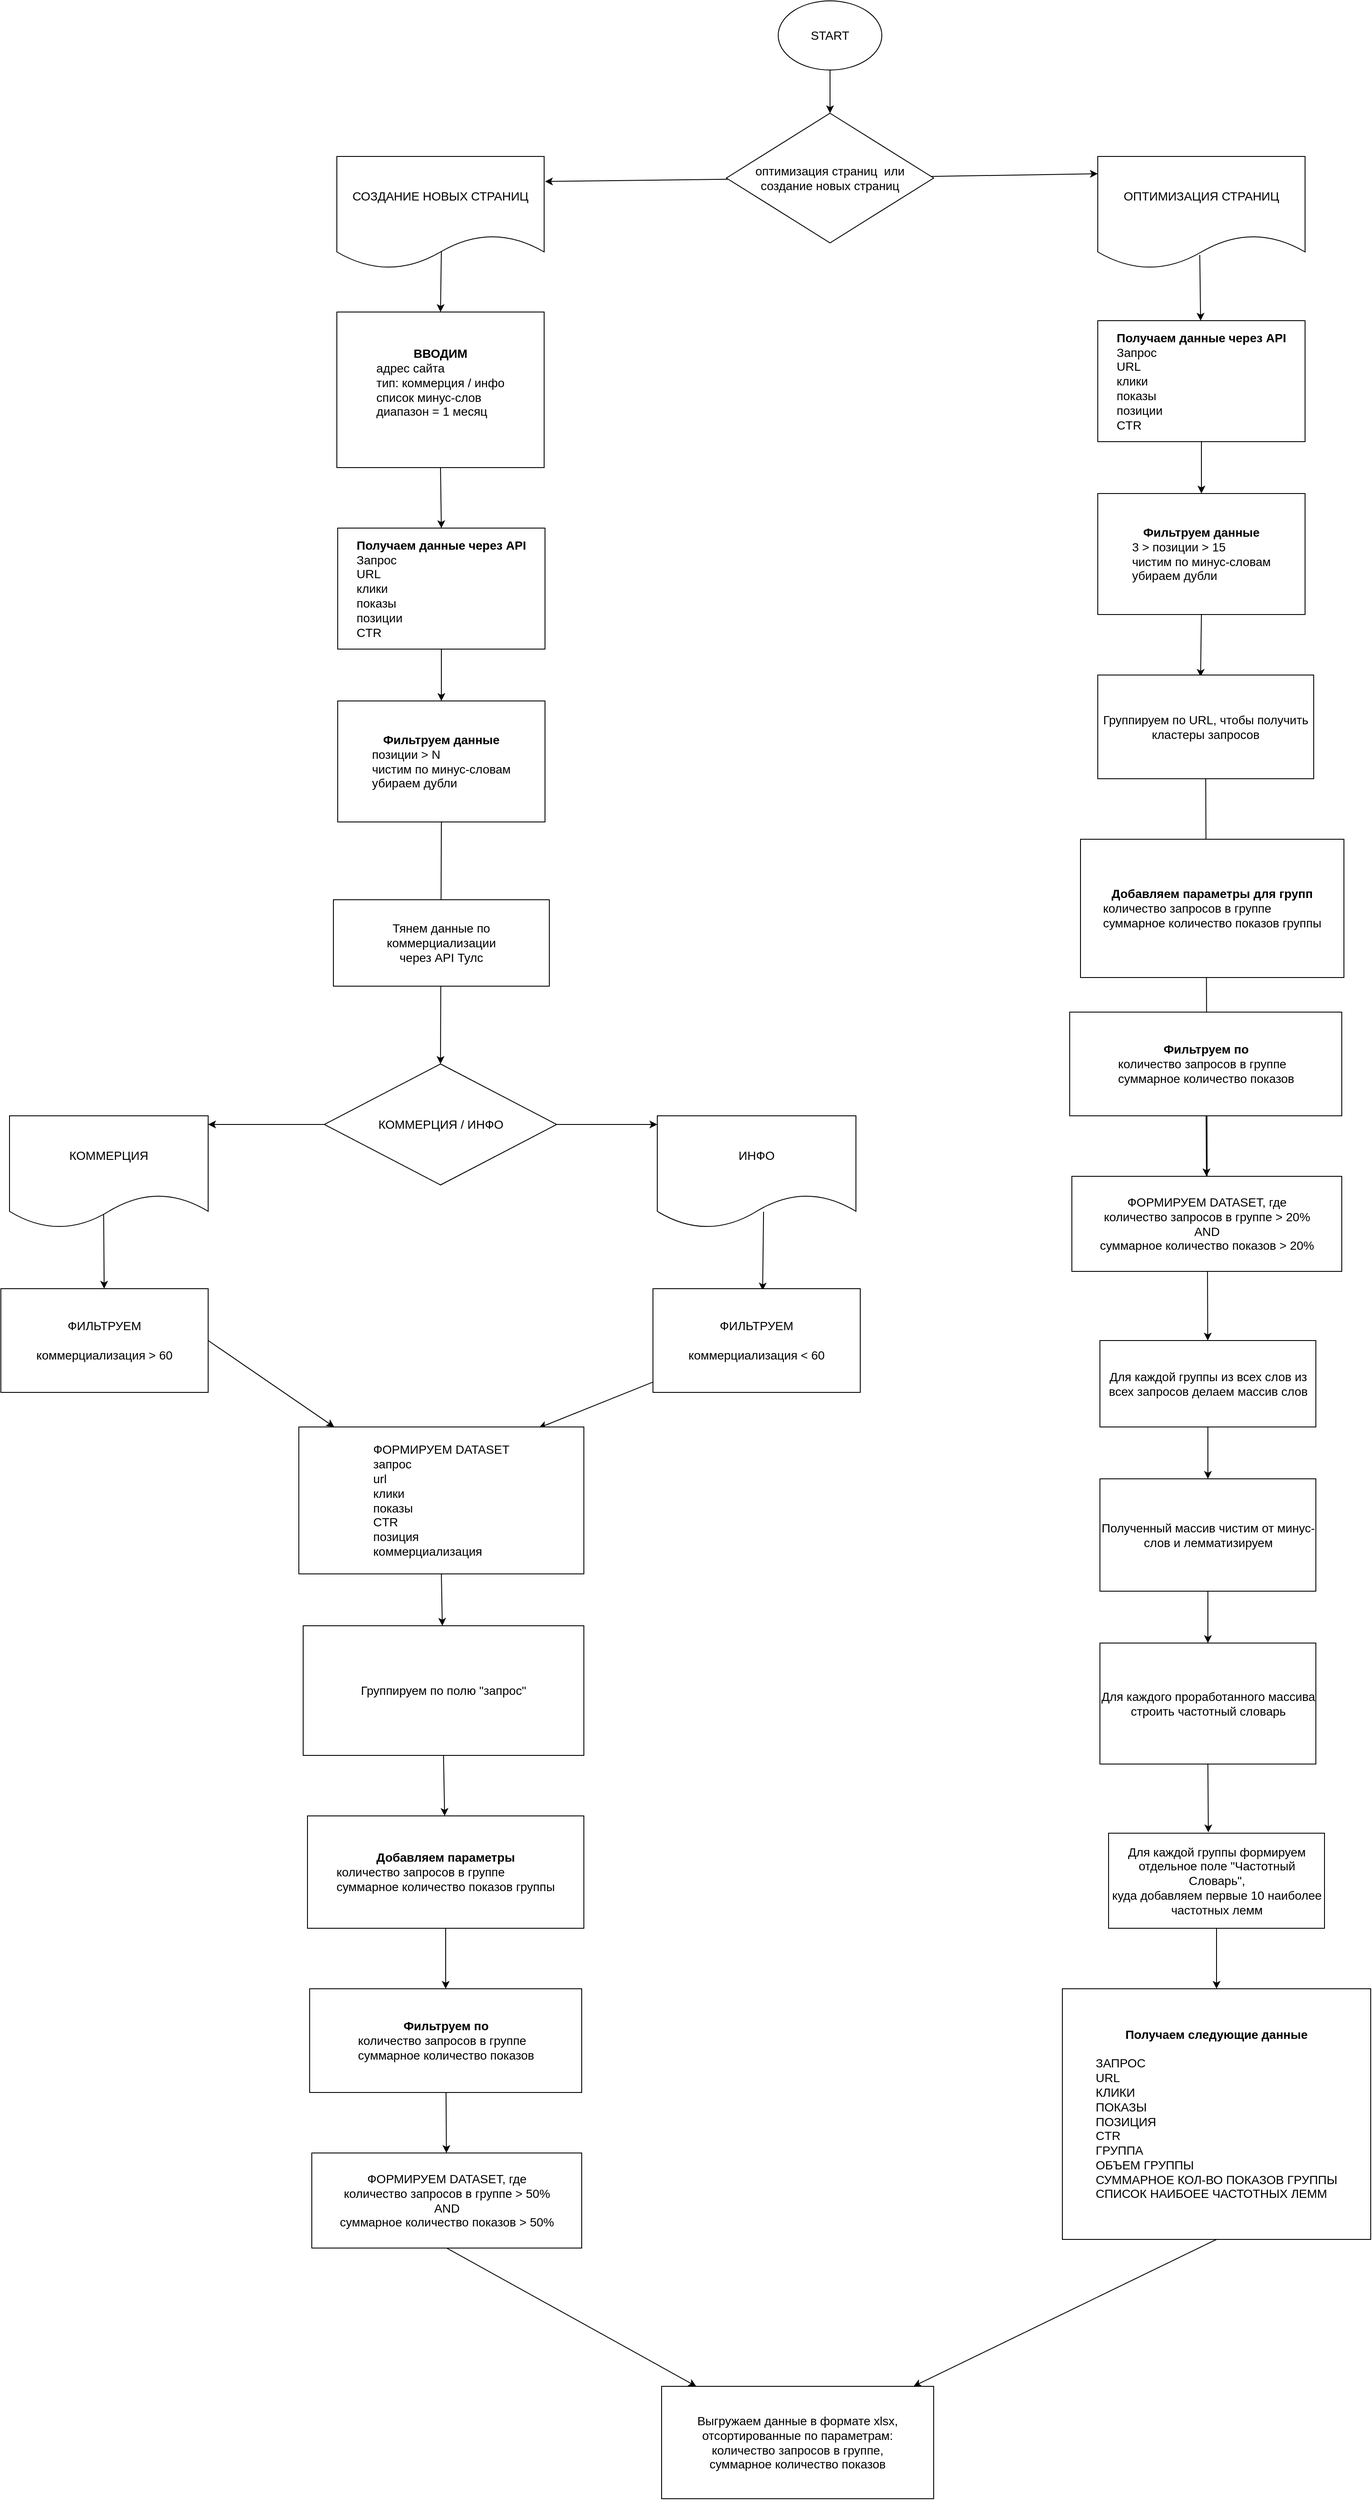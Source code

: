 <mxfile>
    <diagram id="Huq5wQamtcnrG-jlLfPv" name="Page-1">
        <mxGraphModel dx="2066" dy="787" grid="1" gridSize="10" guides="1" tooltips="1" connect="1" arrows="1" fold="1" page="1" pageScale="1" pageWidth="850" pageHeight="1100" math="0" shadow="0">
            <root>
                <mxCell id="0"/>
                <mxCell id="1" parent="0"/>
                <mxCell id="5" style="edgeStyle=none;html=1;exitX=0.5;exitY=1;exitDx=0;exitDy=0;entryX=0.5;entryY=0;entryDx=0;entryDy=0;" edge="1" parent="1" source="3" target="4">
                    <mxGeometry relative="1" as="geometry"/>
                </mxCell>
                <mxCell id="3" value="&lt;font style=&quot;font-size: 14px;&quot;&gt;START&lt;/font&gt;" style="ellipse;whiteSpace=wrap;html=1;" vertex="1" parent="1">
                    <mxGeometry x="310" y="30" width="120" height="80" as="geometry"/>
                </mxCell>
                <mxCell id="8" style="edgeStyle=none;html=1;entryX=1;entryY=0.325;entryDx=0;entryDy=0;entryPerimeter=0;fontSize=14;" edge="1" parent="1" source="4">
                    <mxGeometry relative="1" as="geometry">
                        <mxPoint x="40" y="239" as="targetPoint"/>
                        <Array as="points"/>
                    </mxGeometry>
                </mxCell>
                <mxCell id="9" style="edgeStyle=none;html=1;entryX=0;entryY=0.25;entryDx=0;entryDy=0;fontSize=14;" edge="1" parent="1" source="4">
                    <mxGeometry relative="1" as="geometry">
                        <mxPoint x="680" y="230" as="targetPoint"/>
                    </mxGeometry>
                </mxCell>
                <mxCell id="4" value="&lt;font style=&quot;font-size: 14px;&quot;&gt;оптимизация страниц&amp;nbsp; или&lt;br&gt;создание новых страниц&lt;/font&gt;" style="rhombus;whiteSpace=wrap;html=1;" vertex="1" parent="1">
                    <mxGeometry x="250" y="160" width="240" height="150" as="geometry"/>
                </mxCell>
                <mxCell id="11" style="edgeStyle=none;html=1;exitX=0.5;exitY=1;exitDx=0;exitDy=0;entryX=0.5;entryY=0;entryDx=0;entryDy=0;fontSize=14;" edge="1" parent="1" target="10">
                    <mxGeometry relative="1" as="geometry">
                        <mxPoint x="-80" y="320" as="sourcePoint"/>
                    </mxGeometry>
                </mxCell>
                <mxCell id="14" style="edgeStyle=none;html=1;exitX=0.5;exitY=1;exitDx=0;exitDy=0;entryX=0.5;entryY=0;entryDx=0;entryDy=0;fontSize=14;" edge="1" parent="1" source="10" target="13">
                    <mxGeometry relative="1" as="geometry"/>
                </mxCell>
                <mxCell id="10" value="&lt;b&gt;ВВОДИМ&lt;br&gt;&lt;/b&gt;&lt;div style=&quot;text-align: left;&quot;&gt;&lt;span style=&quot;background-color: initial;&quot;&gt;адрес сайта&lt;/span&gt;&lt;/div&gt;&lt;div style=&quot;text-align: left;&quot;&gt;&lt;span style=&quot;background-color: initial;&quot;&gt;тип: коммерция / инфо&lt;/span&gt;&lt;/div&gt;&lt;div style=&quot;text-align: left;&quot;&gt;&lt;span style=&quot;background-color: initial;&quot;&gt;список минус-слов&lt;/span&gt;&lt;/div&gt;&lt;div style=&quot;text-align: left;&quot;&gt;&lt;span style=&quot;background-color: initial;&quot;&gt;диапазон = 1 месяц&lt;/span&gt;&lt;/div&gt;&lt;div style=&quot;text-align: left;&quot;&gt;&lt;span style=&quot;background-color: initial;&quot;&gt;&lt;br&gt;&lt;/span&gt;&lt;/div&gt;" style="rounded=0;whiteSpace=wrap;html=1;fontSize=14;" vertex="1" parent="1">
                    <mxGeometry x="-201" y="390" width="240" height="180" as="geometry"/>
                </mxCell>
                <mxCell id="16" style="edgeStyle=none;html=1;entryX=0.5;entryY=0;entryDx=0;entryDy=0;fontSize=14;" edge="1" parent="1" source="13" target="15">
                    <mxGeometry relative="1" as="geometry"/>
                </mxCell>
                <mxCell id="13" value="&lt;b&gt;Получаем данные через API&lt;br&gt;&lt;/b&gt;&lt;div style=&quot;text-align: left;&quot;&gt;&lt;span style=&quot;background-color: initial;&quot;&gt;Запрос&lt;/span&gt;&lt;/div&gt;&lt;div style=&quot;text-align: left;&quot;&gt;&lt;span style=&quot;background-color: initial;&quot;&gt;URL&lt;/span&gt;&lt;/div&gt;&lt;div style=&quot;text-align: left;&quot;&gt;&lt;span style=&quot;background-color: initial;&quot;&gt;клики&lt;/span&gt;&lt;/div&gt;&lt;div style=&quot;text-align: left;&quot;&gt;&lt;span style=&quot;background-color: initial;&quot;&gt;показы&lt;/span&gt;&lt;/div&gt;&lt;div style=&quot;text-align: left;&quot;&gt;&lt;span style=&quot;background-color: initial;&quot;&gt;позиции&lt;/span&gt;&lt;/div&gt;&lt;div style=&quot;text-align: left;&quot;&gt;&lt;span style=&quot;background-color: initial;&quot;&gt;CTR&lt;/span&gt;&lt;/div&gt;" style="rounded=0;whiteSpace=wrap;html=1;fontSize=14;align=center;" vertex="1" parent="1">
                    <mxGeometry x="-200" y="640" width="240" height="140" as="geometry"/>
                </mxCell>
                <mxCell id="18" style="edgeStyle=none;html=1;exitX=0.5;exitY=1;exitDx=0;exitDy=0;entryX=0.5;entryY=0;entryDx=0;entryDy=0;fontSize=14;" edge="1" parent="1" source="15" target="17">
                    <mxGeometry relative="1" as="geometry"/>
                </mxCell>
                <mxCell id="15" value="&lt;b&gt;Фильтруем данные&lt;br&gt;&lt;/b&gt;&lt;div style=&quot;text-align: left;&quot;&gt;&lt;span style=&quot;background-color: initial;&quot;&gt;позиции &amp;gt; N&lt;/span&gt;&lt;/div&gt;&lt;div style=&quot;text-align: left;&quot;&gt;&lt;span style=&quot;background-color: initial;&quot;&gt;чистим по минус-словам&lt;/span&gt;&lt;/div&gt;&lt;div style=&quot;text-align: left;&quot;&gt;&lt;span style=&quot;background-color: initial;&quot;&gt;убираем дубли&lt;/span&gt;&lt;/div&gt;" style="rounded=0;whiteSpace=wrap;html=1;fontSize=14;" vertex="1" parent="1">
                    <mxGeometry x="-200" y="840" width="240" height="140" as="geometry"/>
                </mxCell>
                <mxCell id="22" style="edgeStyle=none;html=1;exitX=0;exitY=0.5;exitDx=0;exitDy=0;entryX=1;entryY=0;entryDx=0;entryDy=0;fontSize=14;" edge="1" parent="1" source="17">
                    <mxGeometry relative="1" as="geometry">
                        <mxPoint x="-350" y="1330" as="targetPoint"/>
                    </mxGeometry>
                </mxCell>
                <mxCell id="23" style="edgeStyle=none;html=1;entryX=0;entryY=0;entryDx=0;entryDy=0;fontSize=14;" edge="1" parent="1" source="17">
                    <mxGeometry relative="1" as="geometry">
                        <mxPoint x="170" y="1330" as="targetPoint"/>
                    </mxGeometry>
                </mxCell>
                <mxCell id="17" value="КОММЕРЦИЯ / ИНФО" style="rhombus;whiteSpace=wrap;html=1;fontSize=14;" vertex="1" parent="1">
                    <mxGeometry x="-215.5" y="1260" width="269" height="140" as="geometry"/>
                </mxCell>
                <mxCell id="21" value="Тянем данные по &lt;br&gt;коммерциализации&lt;br&gt;через API Тулс" style="rounded=0;whiteSpace=wrap;html=1;fontSize=14;" vertex="1" parent="1">
                    <mxGeometry x="-205" y="1070" width="250" height="100" as="geometry"/>
                </mxCell>
                <mxCell id="25" value="СОЗДАНИЕ НОВЫХ СТРАНИЦ" style="shape=document;whiteSpace=wrap;html=1;boundedLbl=1;fontSize=14;" vertex="1" parent="1">
                    <mxGeometry x="-201" y="210" width="240" height="130" as="geometry"/>
                </mxCell>
                <mxCell id="48" style="edgeStyle=none;html=1;fontSize=14;exitX=0.492;exitY=0.877;exitDx=0;exitDy=0;exitPerimeter=0;" edge="1" parent="1" source="26" target="47">
                    <mxGeometry relative="1" as="geometry"/>
                </mxCell>
                <mxCell id="26" value="ОПТИМИЗАЦИЯ СТРАНИЦ" style="shape=document;whiteSpace=wrap;html=1;boundedLbl=1;fontSize=14;" vertex="1" parent="1">
                    <mxGeometry x="680" y="210" width="240" height="130" as="geometry"/>
                </mxCell>
                <mxCell id="30" style="edgeStyle=none;html=1;fontSize=14;exitX=0.474;exitY=0.877;exitDx=0;exitDy=0;exitPerimeter=0;" edge="1" parent="1" source="27" target="29">
                    <mxGeometry relative="1" as="geometry"/>
                </mxCell>
                <mxCell id="27" value="КОММЕРЦИЯ" style="shape=document;whiteSpace=wrap;html=1;boundedLbl=1;fontSize=14;" vertex="1" parent="1">
                    <mxGeometry x="-580" y="1320" width="230" height="130" as="geometry"/>
                </mxCell>
                <mxCell id="32" style="edgeStyle=none;html=1;entryX=0.529;entryY=0.017;entryDx=0;entryDy=0;entryPerimeter=0;fontSize=14;exitX=0.535;exitY=0.854;exitDx=0;exitDy=0;exitPerimeter=0;" edge="1" parent="1" source="28" target="31">
                    <mxGeometry relative="1" as="geometry">
                        <mxPoint x="288" y="1450" as="sourcePoint"/>
                    </mxGeometry>
                </mxCell>
                <mxCell id="28" value="ИНФО" style="shape=document;whiteSpace=wrap;html=1;boundedLbl=1;fontSize=14;" vertex="1" parent="1">
                    <mxGeometry x="170" y="1320" width="230" height="130" as="geometry"/>
                </mxCell>
                <mxCell id="34" style="edgeStyle=none;html=1;exitX=1;exitY=0.5;exitDx=0;exitDy=0;fontSize=14;" edge="1" parent="1" source="29" target="33">
                    <mxGeometry relative="1" as="geometry"/>
                </mxCell>
                <mxCell id="29" value="ФИЛЬТРУЕМ&lt;br&gt;&lt;br&gt;&lt;div style=&quot;text-align: left;&quot;&gt;коммерциализация &amp;gt; 60&lt;/div&gt;" style="rounded=0;whiteSpace=wrap;html=1;fontSize=14;" vertex="1" parent="1">
                    <mxGeometry x="-590" y="1520" width="240" height="120" as="geometry"/>
                </mxCell>
                <mxCell id="35" style="edgeStyle=none;html=1;entryX=0.842;entryY=0.006;entryDx=0;entryDy=0;entryPerimeter=0;fontSize=14;" edge="1" parent="1" source="31" target="33">
                    <mxGeometry relative="1" as="geometry"/>
                </mxCell>
                <mxCell id="31" value="ФИЛЬТРУЕМ&lt;br&gt;&lt;br&gt;&lt;div style=&quot;text-align: left;&quot;&gt;коммерциализация &amp;lt; 60&lt;/div&gt;" style="rounded=0;whiteSpace=wrap;html=1;fontSize=14;" vertex="1" parent="1">
                    <mxGeometry x="165" y="1520" width="240" height="120" as="geometry"/>
                </mxCell>
                <mxCell id="37" style="edgeStyle=none;html=1;exitX=0.5;exitY=1;exitDx=0;exitDy=0;fontSize=14;" edge="1" parent="1" source="33" target="36">
                    <mxGeometry relative="1" as="geometry"/>
                </mxCell>
                <mxCell id="33" value="ФОРМИРУЕМ DATASET&lt;br&gt;&lt;div style=&quot;text-align: left;&quot;&gt;запрос&lt;/div&gt;&lt;div style=&quot;text-align: left;&quot;&gt;url&lt;/div&gt;&lt;div style=&quot;text-align: left;&quot;&gt;клики&lt;/div&gt;&lt;div style=&quot;text-align: left;&quot;&gt;показы&lt;/div&gt;&lt;div style=&quot;text-align: left;&quot;&gt;CTR&lt;/div&gt;&lt;div style=&quot;text-align: left;&quot;&gt;позиция&lt;/div&gt;&lt;div style=&quot;text-align: left;&quot;&gt;коммерциализация&lt;/div&gt;" style="rounded=0;whiteSpace=wrap;html=1;fontSize=14;" vertex="1" parent="1">
                    <mxGeometry x="-245" y="1680" width="330" height="170" as="geometry"/>
                </mxCell>
                <mxCell id="39" style="edgeStyle=none;html=1;exitX=0.5;exitY=1;exitDx=0;exitDy=0;fontSize=14;" edge="1" parent="1" source="36" target="38">
                    <mxGeometry relative="1" as="geometry"/>
                </mxCell>
                <mxCell id="36" value="Группируем по полю &quot;запрос&quot;" style="rounded=0;whiteSpace=wrap;html=1;fontSize=14;" vertex="1" parent="1">
                    <mxGeometry x="-240" y="1910" width="325" height="150" as="geometry"/>
                </mxCell>
                <mxCell id="41" style="edgeStyle=none;html=1;exitX=0.5;exitY=1;exitDx=0;exitDy=0;fontSize=14;" edge="1" parent="1" source="38" target="40">
                    <mxGeometry relative="1" as="geometry"/>
                </mxCell>
                <mxCell id="38" value="&lt;b&gt;Добавляем параметры&lt;br&gt;&lt;/b&gt;&lt;div style=&quot;text-align: left;&quot;&gt;количество запросов в группе&lt;/div&gt;&lt;div style=&quot;text-align: left;&quot;&gt;суммарное количество показов группы&lt;/div&gt;" style="rounded=0;whiteSpace=wrap;html=1;fontSize=14;" vertex="1" parent="1">
                    <mxGeometry x="-235" y="2130" width="320" height="130" as="geometry"/>
                </mxCell>
                <mxCell id="43" style="edgeStyle=none;html=1;fontSize=14;" edge="1" parent="1" source="40" target="42">
                    <mxGeometry relative="1" as="geometry"/>
                </mxCell>
                <mxCell id="40" value="&lt;b&gt;Фильтруем по&lt;br&gt;&lt;/b&gt;&lt;div style=&quot;text-align: left;&quot;&gt;количество запросов в группе&lt;/div&gt;&lt;div style=&quot;text-align: left;&quot;&gt;суммарное количество показов&lt;/div&gt;" style="rounded=0;whiteSpace=wrap;html=1;fontSize=14;" vertex="1" parent="1">
                    <mxGeometry x="-232.5" y="2330" width="315" height="120" as="geometry"/>
                </mxCell>
                <mxCell id="75" style="edgeStyle=none;html=1;exitX=0.5;exitY=1;exitDx=0;exitDy=0;fontSize=14;" edge="1" parent="1" source="42" target="46">
                    <mxGeometry relative="1" as="geometry"/>
                </mxCell>
                <mxCell id="42" value="ФОРМИРУЕМ DATASET, где&lt;br&gt;количество запросов в группе &amp;gt; 50%&lt;br&gt;AND&lt;br&gt;суммарное количество показов &amp;gt; 50%" style="rounded=0;whiteSpace=wrap;html=1;fontSize=14;" vertex="1" parent="1">
                    <mxGeometry x="-230" y="2520" width="312.5" height="110" as="geometry"/>
                </mxCell>
                <mxCell id="46" value="Выгружаем данные в формате xlsx,&lt;br&gt;отсортированные по параметрам:&lt;br&gt;количество запросов в группе,&lt;br&gt;суммарное количество показов" style="rounded=0;whiteSpace=wrap;html=1;fontSize=14;" vertex="1" parent="1">
                    <mxGeometry x="175" y="2790" width="315" height="130" as="geometry"/>
                </mxCell>
                <mxCell id="50" style="edgeStyle=none;html=1;entryX=0.5;entryY=0;entryDx=0;entryDy=0;fontSize=14;" edge="1" parent="1" source="47" target="49">
                    <mxGeometry relative="1" as="geometry"/>
                </mxCell>
                <mxCell id="47" value="&lt;b&gt;Получаем данные через API&lt;br&gt;&lt;/b&gt;&lt;div style=&quot;text-align: left;&quot;&gt;&lt;span style=&quot;background-color: initial;&quot;&gt;Запрос&lt;/span&gt;&lt;/div&gt;&lt;div style=&quot;text-align: left;&quot;&gt;&lt;span style=&quot;background-color: initial;&quot;&gt;URL&lt;/span&gt;&lt;/div&gt;&lt;div style=&quot;text-align: left;&quot;&gt;&lt;span style=&quot;background-color: initial;&quot;&gt;клики&lt;/span&gt;&lt;/div&gt;&lt;div style=&quot;text-align: left;&quot;&gt;&lt;span style=&quot;background-color: initial;&quot;&gt;показы&lt;/span&gt;&lt;/div&gt;&lt;div style=&quot;text-align: left;&quot;&gt;&lt;span style=&quot;background-color: initial;&quot;&gt;позиции&lt;/span&gt;&lt;/div&gt;&lt;div style=&quot;text-align: left;&quot;&gt;&lt;span style=&quot;background-color: initial;&quot;&gt;CTR&lt;/span&gt;&lt;/div&gt;" style="rounded=0;whiteSpace=wrap;html=1;fontSize=14;align=center;" vertex="1" parent="1">
                    <mxGeometry x="680" y="400" width="240" height="140" as="geometry"/>
                </mxCell>
                <mxCell id="52" style="edgeStyle=none;html=1;exitX=0.5;exitY=1;exitDx=0;exitDy=0;entryX=0.476;entryY=0.017;entryDx=0;entryDy=0;entryPerimeter=0;fontSize=14;" edge="1" parent="1" source="49" target="51">
                    <mxGeometry relative="1" as="geometry"/>
                </mxCell>
                <mxCell id="49" value="&lt;b&gt;Фильтруем данные&lt;br&gt;&lt;/b&gt;&lt;div style=&quot;text-align: left;&quot;&gt;&lt;span style=&quot;background-color: initial;&quot;&gt;3 &amp;gt; позиции &amp;gt; 15&lt;/span&gt;&lt;/div&gt;&lt;div style=&quot;text-align: left;&quot;&gt;&lt;span style=&quot;background-color: initial;&quot;&gt;чистим по минус-словам&lt;/span&gt;&lt;/div&gt;&lt;div style=&quot;text-align: left;&quot;&gt;&lt;span style=&quot;background-color: initial;&quot;&gt;убираем дубли&lt;/span&gt;&lt;/div&gt;" style="rounded=0;whiteSpace=wrap;html=1;fontSize=14;" vertex="1" parent="1">
                    <mxGeometry x="680" y="600" width="240" height="140" as="geometry"/>
                </mxCell>
                <mxCell id="54" style="edgeStyle=none;html=1;exitX=0.5;exitY=1;exitDx=0;exitDy=0;fontSize=14;" edge="1" parent="1" source="51" target="53">
                    <mxGeometry relative="1" as="geometry"/>
                </mxCell>
                <mxCell id="51" value="Группируем по URL, чтобы получить кластеры запросов" style="rounded=0;whiteSpace=wrap;html=1;fontSize=14;" vertex="1" parent="1">
                    <mxGeometry x="680" y="810" width="250" height="120" as="geometry"/>
                </mxCell>
                <mxCell id="56" style="edgeStyle=none;html=1;exitX=0.5;exitY=1;exitDx=0;exitDy=0;entryX=0.5;entryY=0;entryDx=0;entryDy=0;fontSize=14;" edge="1" parent="1" source="53" target="55">
                    <mxGeometry relative="1" as="geometry"/>
                </mxCell>
                <mxCell id="53" value="Для каждой группы из всех слов из всех запросов делаем массив слов" style="rounded=0;whiteSpace=wrap;html=1;fontSize=14;" vertex="1" parent="1">
                    <mxGeometry x="682.5" y="1580" width="250" height="100" as="geometry"/>
                </mxCell>
                <mxCell id="58" style="edgeStyle=none;html=1;exitX=0.5;exitY=1;exitDx=0;exitDy=0;fontSize=14;" edge="1" parent="1" source="55" target="57">
                    <mxGeometry relative="1" as="geometry"/>
                </mxCell>
                <mxCell id="55" value="Полученный массив чистим от минус-слов и лемматизируем" style="rounded=0;whiteSpace=wrap;html=1;fontSize=14;" vertex="1" parent="1">
                    <mxGeometry x="682.5" y="1740" width="250" height="130" as="geometry"/>
                </mxCell>
                <mxCell id="60" style="edgeStyle=none;html=1;exitX=0.5;exitY=1;exitDx=0;exitDy=0;entryX=0.462;entryY=-0.009;entryDx=0;entryDy=0;entryPerimeter=0;fontSize=14;" edge="1" parent="1" source="57" target="59">
                    <mxGeometry relative="1" as="geometry"/>
                </mxCell>
                <mxCell id="57" value="Для каждого проработанного массива строить частотный словарь" style="rounded=0;whiteSpace=wrap;html=1;fontSize=14;" vertex="1" parent="1">
                    <mxGeometry x="682.5" y="1930" width="250" height="140" as="geometry"/>
                </mxCell>
                <mxCell id="72" style="edgeStyle=none;html=1;exitX=0.5;exitY=1;exitDx=0;exitDy=0;fontSize=14;" edge="1" parent="1" source="59" target="71">
                    <mxGeometry relative="1" as="geometry"/>
                </mxCell>
                <mxCell id="59" value="Для каждой группы формируем отдельное поле &quot;Частотный Словарь&quot;,&lt;br&gt;куда добавляем первые 10 наиболее частотных лемм" style="rounded=0;whiteSpace=wrap;html=1;fontSize=14;" vertex="1" parent="1">
                    <mxGeometry x="692.5" y="2150" width="250" height="110" as="geometry"/>
                </mxCell>
                <mxCell id="67" value="&lt;b&gt;Добавляем параметры для групп&lt;br&gt;&lt;/b&gt;&lt;div style=&quot;text-align: left;&quot;&gt;количество запросов в группе&lt;/div&gt;&lt;div style=&quot;text-align: left;&quot;&gt;суммарное количество показов группы&lt;/div&gt;" style="rounded=0;whiteSpace=wrap;html=1;fontSize=14;" vertex="1" parent="1">
                    <mxGeometry x="660" y="1000" width="305" height="160" as="geometry"/>
                </mxCell>
                <mxCell id="68" style="edgeStyle=none;html=1;fontSize=14;" edge="1" source="69" target="70" parent="1">
                    <mxGeometry relative="1" as="geometry"/>
                </mxCell>
                <mxCell id="69" value="&lt;b&gt;Фильтруем по&lt;br&gt;&lt;/b&gt;&lt;div style=&quot;text-align: left;&quot;&gt;количество запросов в группе&lt;/div&gt;&lt;div style=&quot;text-align: left;&quot;&gt;суммарное количество показов&lt;/div&gt;" style="rounded=0;whiteSpace=wrap;html=1;fontSize=14;" vertex="1" parent="1">
                    <mxGeometry x="647.5" y="1200" width="315" height="120" as="geometry"/>
                </mxCell>
                <mxCell id="70" value="ФОРМИРУЕМ DATASET, где&lt;br&gt;количество запросов в группе &amp;gt; 20%&lt;br&gt;AND&lt;br&gt;суммарное количество показов &amp;gt; 20%" style="rounded=0;whiteSpace=wrap;html=1;fontSize=14;" vertex="1" parent="1">
                    <mxGeometry x="650" y="1390" width="312.5" height="110" as="geometry"/>
                </mxCell>
                <mxCell id="76" style="edgeStyle=none;html=1;exitX=0.5;exitY=1;exitDx=0;exitDy=0;fontSize=14;" edge="1" parent="1" source="71" target="46">
                    <mxGeometry relative="1" as="geometry"/>
                </mxCell>
                <mxCell id="71" value="&lt;b&gt;Получаем следующие данные&lt;br&gt;&lt;/b&gt;&lt;br&gt;&lt;div style=&quot;text-align: left;&quot;&gt;&lt;span style=&quot;background-color: initial;&quot;&gt;ЗАПРОС&lt;/span&gt;&lt;/div&gt;&lt;div style=&quot;text-align: left;&quot;&gt;&lt;span style=&quot;background-color: initial;&quot;&gt;URL&lt;/span&gt;&lt;/div&gt;&lt;div style=&quot;text-align: left;&quot;&gt;&lt;span style=&quot;background-color: initial;&quot;&gt;КЛИКИ&lt;/span&gt;&lt;/div&gt;&lt;div style=&quot;text-align: left;&quot;&gt;&lt;span style=&quot;background-color: initial;&quot;&gt;ПОКАЗЫ&lt;/span&gt;&lt;/div&gt;&lt;div style=&quot;text-align: left;&quot;&gt;&lt;span style=&quot;background-color: initial;&quot;&gt;ПОЗИЦИЯ&lt;/span&gt;&lt;/div&gt;&lt;div style=&quot;text-align: left;&quot;&gt;&lt;span style=&quot;background-color: initial;&quot;&gt;CTR&lt;/span&gt;&lt;/div&gt;&lt;div style=&quot;text-align: left;&quot;&gt;&lt;span style=&quot;background-color: initial;&quot;&gt;ГРУППА&lt;/span&gt;&lt;/div&gt;&lt;div style=&quot;text-align: left;&quot;&gt;&lt;span style=&quot;background-color: initial;&quot;&gt;ОБЪЕМ ГРУППЫ&lt;/span&gt;&lt;/div&gt;&lt;div style=&quot;text-align: left;&quot;&gt;&lt;span style=&quot;background-color: initial;&quot;&gt;СУММАРНОЕ КОЛ-ВО ПОКАЗОВ ГРУППЫ&lt;/span&gt;&lt;/div&gt;&lt;div style=&quot;text-align: left;&quot;&gt;&lt;span style=&quot;background-color: initial;&quot;&gt;СПИСОК НАИБОЕЕ ЧАСТОТНЫХ ЛЕММ&lt;/span&gt;&lt;/div&gt;" style="rounded=0;whiteSpace=wrap;html=1;fontSize=14;" vertex="1" parent="1">
                    <mxGeometry x="639" y="2330" width="357" height="290" as="geometry"/>
                </mxCell>
            </root>
        </mxGraphModel>
    </diagram>
</mxfile>